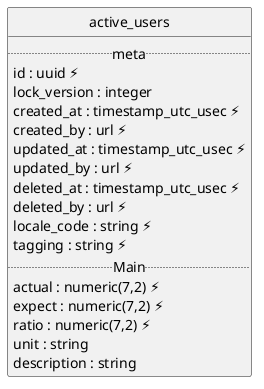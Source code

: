 @startuml uml
skinparam monochrome true
skinparam linetype ortho
hide circle

entity active_users {
  .. meta ..
  id : uuid ⚡
  lock_version : integer
  created_at : timestamp_utc_usec ⚡
  created_by : url ⚡
  updated_at : timestamp_utc_usec ⚡
  updated_by : url ⚡
  deleted_at : timestamp_utc_usec ⚡
  deleted_by : url ⚡
  locale_code : string ⚡
  tagging : string ⚡
  .. Main ..
  actual : numeric(7,2) ⚡
  expect : numeric(7,2) ⚡
  ratio : numeric(7,2) ⚡
  unit : string
  description : string
}

@enduml
